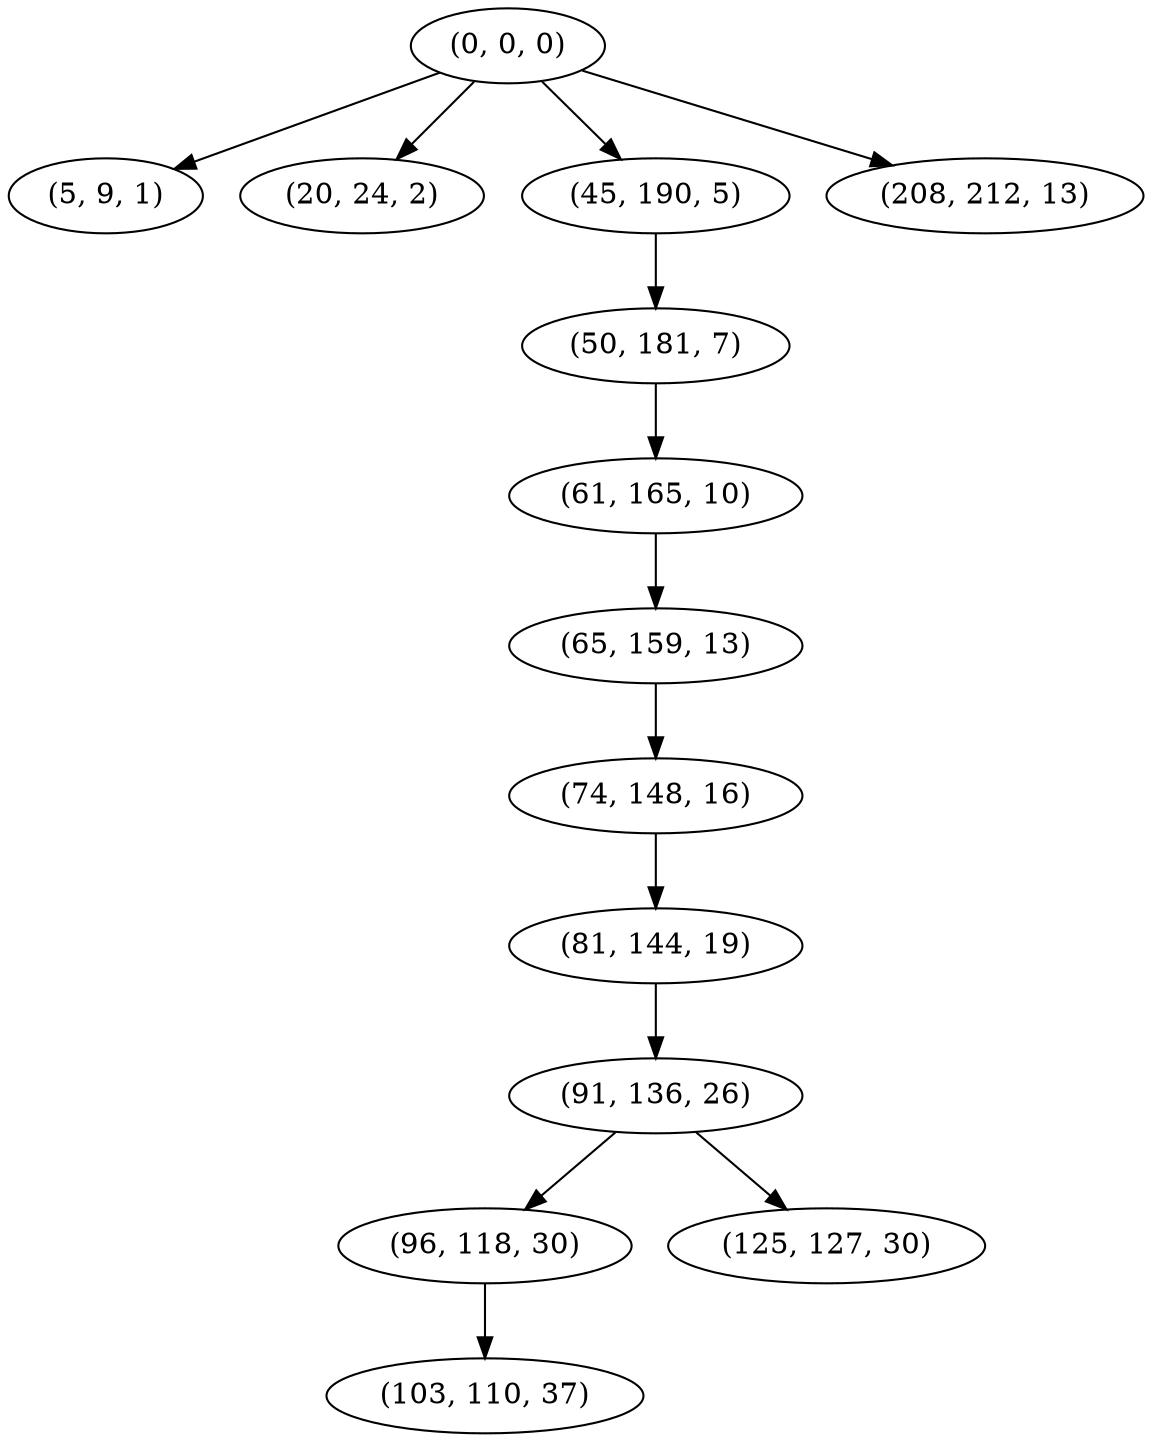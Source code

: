 digraph tree {
    "(0, 0, 0)";
    "(5, 9, 1)";
    "(20, 24, 2)";
    "(45, 190, 5)";
    "(50, 181, 7)";
    "(61, 165, 10)";
    "(65, 159, 13)";
    "(74, 148, 16)";
    "(81, 144, 19)";
    "(91, 136, 26)";
    "(96, 118, 30)";
    "(103, 110, 37)";
    "(125, 127, 30)";
    "(208, 212, 13)";
    "(0, 0, 0)" -> "(5, 9, 1)";
    "(0, 0, 0)" -> "(20, 24, 2)";
    "(0, 0, 0)" -> "(45, 190, 5)";
    "(0, 0, 0)" -> "(208, 212, 13)";
    "(45, 190, 5)" -> "(50, 181, 7)";
    "(50, 181, 7)" -> "(61, 165, 10)";
    "(61, 165, 10)" -> "(65, 159, 13)";
    "(65, 159, 13)" -> "(74, 148, 16)";
    "(74, 148, 16)" -> "(81, 144, 19)";
    "(81, 144, 19)" -> "(91, 136, 26)";
    "(91, 136, 26)" -> "(96, 118, 30)";
    "(91, 136, 26)" -> "(125, 127, 30)";
    "(96, 118, 30)" -> "(103, 110, 37)";
}
